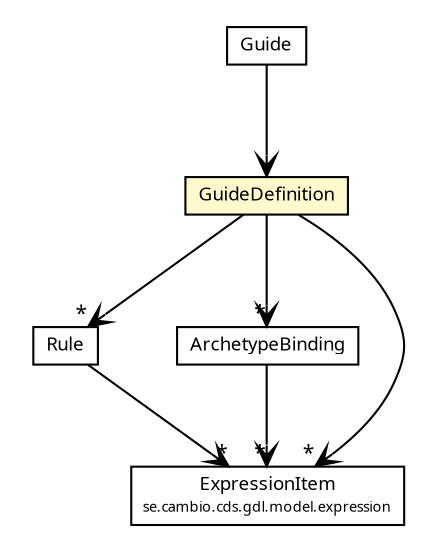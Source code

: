#!/usr/local/bin/dot
#
# Class diagram 
# Generated by UMLGraph version R5_6 (http://www.umlgraph.org/)
#

digraph G {
	edge [fontname="Trebuchet MS",fontsize=10,labelfontname="Trebuchet MS",labelfontsize=10];
	node [fontname="Trebuchet MS",fontsize=10,shape=plaintext];
	nodesep=0.25;
	ranksep=0.5;
	// se.cambio.cds.gdl.model.Rule
	c224960 [label=<<table title="se.cambio.cds.gdl.model.Rule" border="0" cellborder="1" cellspacing="0" cellpadding="2" port="p" href="./Rule.html">
		<tr><td><table border="0" cellspacing="0" cellpadding="1">
<tr><td align="center" balign="center"><font face="Trebuchet MS"> Rule </font></td></tr>
		</table></td></tr>
		</table>>, URL="./Rule.html", fontname="Trebuchet MS", fontcolor="black", fontsize=9.0];
	// se.cambio.cds.gdl.model.GuideDefinition
	c224965 [label=<<table title="se.cambio.cds.gdl.model.GuideDefinition" border="0" cellborder="1" cellspacing="0" cellpadding="2" port="p" bgcolor="lemonChiffon" href="./GuideDefinition.html">
		<tr><td><table border="0" cellspacing="0" cellpadding="1">
<tr><td align="center" balign="center"><font face="Trebuchet MS"> GuideDefinition </font></td></tr>
		</table></td></tr>
		</table>>, URL="./GuideDefinition.html", fontname="Trebuchet MS", fontcolor="black", fontsize=9.0];
	// se.cambio.cds.gdl.model.Guide
	c224966 [label=<<table title="se.cambio.cds.gdl.model.Guide" border="0" cellborder="1" cellspacing="0" cellpadding="2" port="p" href="./Guide.html">
		<tr><td><table border="0" cellspacing="0" cellpadding="1">
<tr><td align="center" balign="center"><font face="Trebuchet MS"> Guide </font></td></tr>
		</table></td></tr>
		</table>>, URL="./Guide.html", fontname="Trebuchet MS", fontcolor="black", fontsize=9.0];
	// se.cambio.cds.gdl.model.ArchetypeBinding
	c224971 [label=<<table title="se.cambio.cds.gdl.model.ArchetypeBinding" border="0" cellborder="1" cellspacing="0" cellpadding="2" port="p" href="./ArchetypeBinding.html">
		<tr><td><table border="0" cellspacing="0" cellpadding="1">
<tr><td align="center" balign="center"><font face="Trebuchet MS"> ArchetypeBinding </font></td></tr>
		</table></td></tr>
		</table>>, URL="./ArchetypeBinding.html", fontname="Trebuchet MS", fontcolor="black", fontsize=9.0];
	// se.cambio.cds.gdl.model.expression.ExpressionItem
	c224979 [label=<<table title="se.cambio.cds.gdl.model.expression.ExpressionItem" border="0" cellborder="1" cellspacing="0" cellpadding="2" port="p" href="./expression/ExpressionItem.html">
		<tr><td><table border="0" cellspacing="0" cellpadding="1">
<tr><td align="center" balign="center"><font face="Trebuchet MS"> ExpressionItem </font></td></tr>
<tr><td align="center" balign="center"><font face="Trebuchet MS" point-size="7.0"> se.cambio.cds.gdl.model.expression </font></td></tr>
		</table></td></tr>
		</table>>, URL="./expression/ExpressionItem.html", fontname="Trebuchet MS", fontcolor="black", fontsize=9.0];
	// se.cambio.cds.gdl.model.Rule NAVASSOC se.cambio.cds.gdl.model.expression.ExpressionItem
	c224960:p -> c224979:p [taillabel="", label="", headlabel="*", fontname="Trebuchet MS", fontcolor="black", fontsize=10.0, color="black", arrowhead=open];
	// se.cambio.cds.gdl.model.GuideDefinition NAVASSOC se.cambio.cds.gdl.model.ArchetypeBinding
	c224965:p -> c224971:p [taillabel="", label="", headlabel="*", fontname="Trebuchet MS", fontcolor="black", fontsize=10.0, color="black", arrowhead=open];
	// se.cambio.cds.gdl.model.GuideDefinition NAVASSOC se.cambio.cds.gdl.model.Rule
	c224965:p -> c224960:p [taillabel="", label="", headlabel="*", fontname="Trebuchet MS", fontcolor="black", fontsize=10.0, color="black", arrowhead=open];
	// se.cambio.cds.gdl.model.GuideDefinition NAVASSOC se.cambio.cds.gdl.model.expression.ExpressionItem
	c224965:p -> c224979:p [taillabel="", label="", headlabel="*", fontname="Trebuchet MS", fontcolor="black", fontsize=10.0, color="black", arrowhead=open];
	// se.cambio.cds.gdl.model.Guide NAVASSOC se.cambio.cds.gdl.model.GuideDefinition
	c224966:p -> c224965:p [taillabel="", label="", headlabel="", fontname="Trebuchet MS", fontcolor="black", fontsize=10.0, color="black", arrowhead=open];
	// se.cambio.cds.gdl.model.ArchetypeBinding NAVASSOC se.cambio.cds.gdl.model.expression.ExpressionItem
	c224971:p -> c224979:p [taillabel="", label="", headlabel="*", fontname="Trebuchet MS", fontcolor="black", fontsize=10.0, color="black", arrowhead=open];
}

